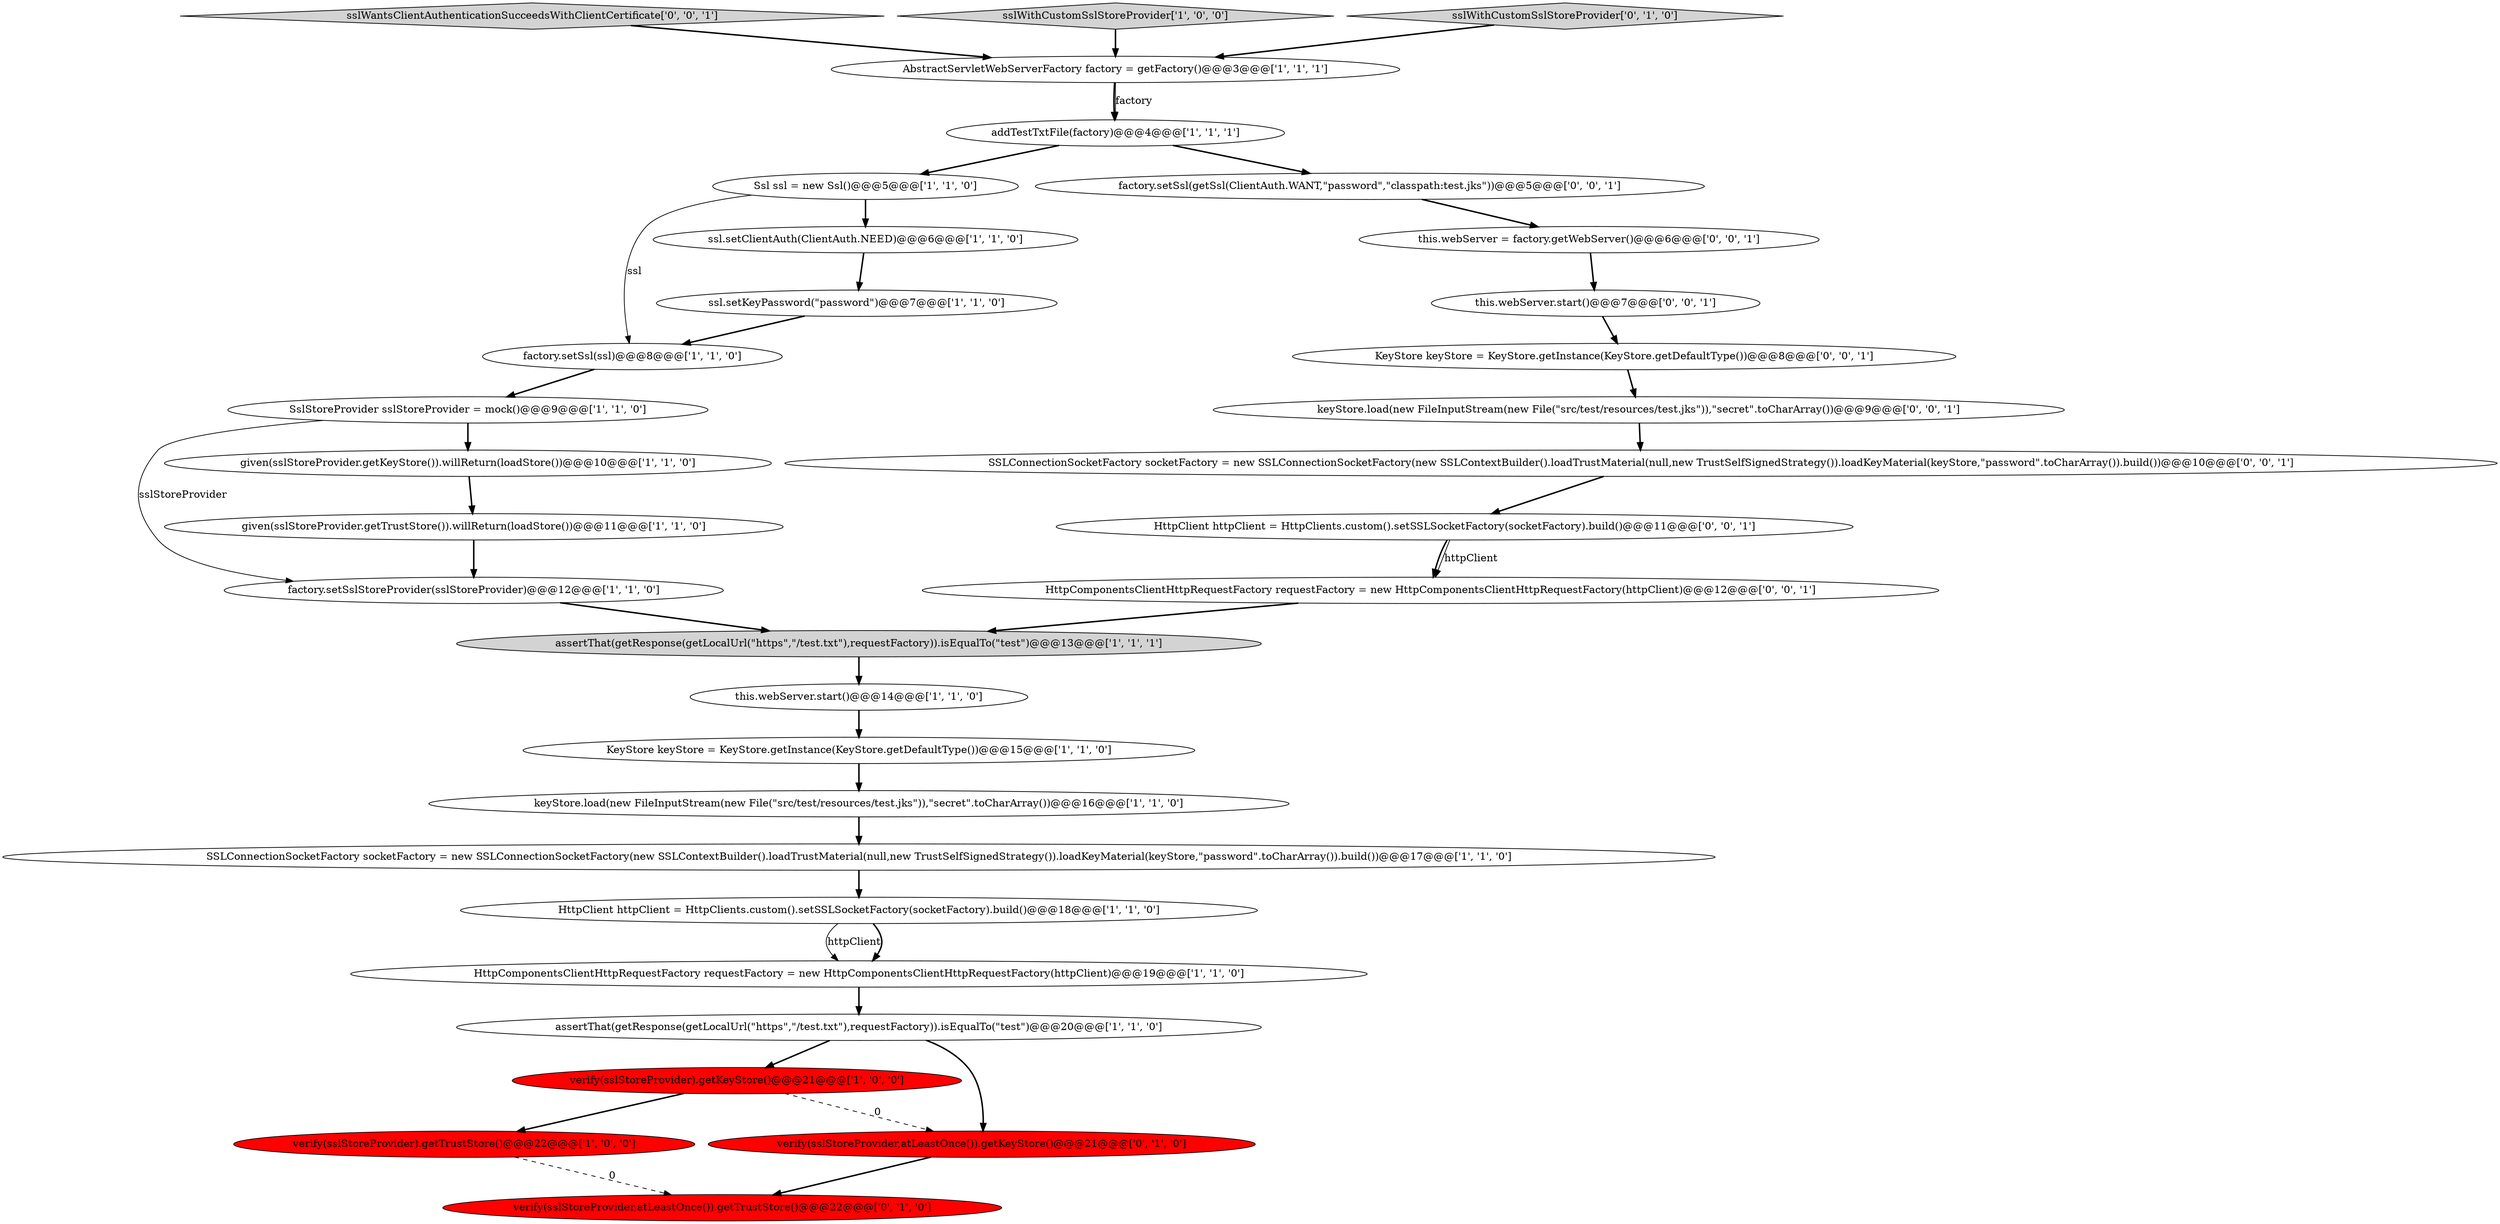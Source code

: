 digraph {
3 [style = filled, label = "HttpClient httpClient = HttpClients.custom().setSSLSocketFactory(socketFactory).build()@@@18@@@['1', '1', '0']", fillcolor = white, shape = ellipse image = "AAA0AAABBB1BBB"];
26 [style = filled, label = "HttpComponentsClientHttpRequestFactory requestFactory = new HttpComponentsClientHttpRequestFactory(httpClient)@@@12@@@['0', '0', '1']", fillcolor = white, shape = ellipse image = "AAA0AAABBB3BBB"];
4 [style = filled, label = "factory.setSsl(ssl)@@@8@@@['1', '1', '0']", fillcolor = white, shape = ellipse image = "AAA0AAABBB1BBB"];
32 [style = filled, label = "KeyStore keyStore = KeyStore.getInstance(KeyStore.getDefaultType())@@@8@@@['0', '0', '1']", fillcolor = white, shape = ellipse image = "AAA0AAABBB3BBB"];
17 [style = filled, label = "ssl.setKeyPassword(\"password\")@@@7@@@['1', '1', '0']", fillcolor = white, shape = ellipse image = "AAA0AAABBB1BBB"];
31 [style = filled, label = "sslWantsClientAuthenticationSucceedsWithClientCertificate['0', '0', '1']", fillcolor = lightgray, shape = diamond image = "AAA0AAABBB3BBB"];
15 [style = filled, label = "sslWithCustomSslStoreProvider['1', '0', '0']", fillcolor = lightgray, shape = diamond image = "AAA0AAABBB1BBB"];
19 [style = filled, label = "ssl.setClientAuth(ClientAuth.NEED)@@@6@@@['1', '1', '0']", fillcolor = white, shape = ellipse image = "AAA0AAABBB1BBB"];
20 [style = filled, label = "HttpComponentsClientHttpRequestFactory requestFactory = new HttpComponentsClientHttpRequestFactory(httpClient)@@@19@@@['1', '1', '0']", fillcolor = white, shape = ellipse image = "AAA0AAABBB1BBB"];
5 [style = filled, label = "KeyStore keyStore = KeyStore.getInstance(KeyStore.getDefaultType())@@@15@@@['1', '1', '0']", fillcolor = white, shape = ellipse image = "AAA0AAABBB1BBB"];
8 [style = filled, label = "Ssl ssl = new Ssl()@@@5@@@['1', '1', '0']", fillcolor = white, shape = ellipse image = "AAA0AAABBB1BBB"];
27 [style = filled, label = "SSLConnectionSocketFactory socketFactory = new SSLConnectionSocketFactory(new SSLContextBuilder().loadTrustMaterial(null,new TrustSelfSignedStrategy()).loadKeyMaterial(keyStore,\"password\".toCharArray()).build())@@@10@@@['0', '0', '1']", fillcolor = white, shape = ellipse image = "AAA0AAABBB3BBB"];
22 [style = filled, label = "sslWithCustomSslStoreProvider['0', '1', '0']", fillcolor = lightgray, shape = diamond image = "AAA0AAABBB2BBB"];
18 [style = filled, label = "verify(sslStoreProvider).getKeyStore()@@@21@@@['1', '0', '0']", fillcolor = red, shape = ellipse image = "AAA1AAABBB1BBB"];
28 [style = filled, label = "this.webServer = factory.getWebServer()@@@6@@@['0', '0', '1']", fillcolor = white, shape = ellipse image = "AAA0AAABBB3BBB"];
30 [style = filled, label = "this.webServer.start()@@@7@@@['0', '0', '1']", fillcolor = white, shape = ellipse image = "AAA0AAABBB3BBB"];
6 [style = filled, label = "verify(sslStoreProvider).getTrustStore()@@@22@@@['1', '0', '0']", fillcolor = red, shape = ellipse image = "AAA1AAABBB1BBB"];
14 [style = filled, label = "SSLConnectionSocketFactory socketFactory = new SSLConnectionSocketFactory(new SSLContextBuilder().loadTrustMaterial(null,new TrustSelfSignedStrategy()).loadKeyMaterial(keyStore,\"password\".toCharArray()).build())@@@17@@@['1', '1', '0']", fillcolor = white, shape = ellipse image = "AAA0AAABBB1BBB"];
7 [style = filled, label = "keyStore.load(new FileInputStream(new File(\"src/test/resources/test.jks\")),\"secret\".toCharArray())@@@16@@@['1', '1', '0']", fillcolor = white, shape = ellipse image = "AAA0AAABBB1BBB"];
0 [style = filled, label = "AbstractServletWebServerFactory factory = getFactory()@@@3@@@['1', '1', '1']", fillcolor = white, shape = ellipse image = "AAA0AAABBB1BBB"];
12 [style = filled, label = "given(sslStoreProvider.getTrustStore()).willReturn(loadStore())@@@11@@@['1', '1', '0']", fillcolor = white, shape = ellipse image = "AAA0AAABBB1BBB"];
29 [style = filled, label = "factory.setSsl(getSsl(ClientAuth.WANT,\"password\",\"classpath:test.jks\"))@@@5@@@['0', '0', '1']", fillcolor = white, shape = ellipse image = "AAA0AAABBB3BBB"];
25 [style = filled, label = "HttpClient httpClient = HttpClients.custom().setSSLSocketFactory(socketFactory).build()@@@11@@@['0', '0', '1']", fillcolor = white, shape = ellipse image = "AAA0AAABBB3BBB"];
9 [style = filled, label = "factory.setSslStoreProvider(sslStoreProvider)@@@12@@@['1', '1', '0']", fillcolor = white, shape = ellipse image = "AAA0AAABBB1BBB"];
23 [style = filled, label = "verify(sslStoreProvider,atLeastOnce()).getTrustStore()@@@22@@@['0', '1', '0']", fillcolor = red, shape = ellipse image = "AAA1AAABBB2BBB"];
11 [style = filled, label = "assertThat(getResponse(getLocalUrl(\"https\",\"/test.txt\"),requestFactory)).isEqualTo(\"test\")@@@20@@@['1', '1', '0']", fillcolor = white, shape = ellipse image = "AAA0AAABBB1BBB"];
21 [style = filled, label = "verify(sslStoreProvider,atLeastOnce()).getKeyStore()@@@21@@@['0', '1', '0']", fillcolor = red, shape = ellipse image = "AAA1AAABBB2BBB"];
16 [style = filled, label = "addTestTxtFile(factory)@@@4@@@['1', '1', '1']", fillcolor = white, shape = ellipse image = "AAA0AAABBB1BBB"];
13 [style = filled, label = "assertThat(getResponse(getLocalUrl(\"https\",\"/test.txt\"),requestFactory)).isEqualTo(\"test\")@@@13@@@['1', '1', '1']", fillcolor = lightgray, shape = ellipse image = "AAA0AAABBB1BBB"];
1 [style = filled, label = "SslStoreProvider sslStoreProvider = mock()@@@9@@@['1', '1', '0']", fillcolor = white, shape = ellipse image = "AAA0AAABBB1BBB"];
10 [style = filled, label = "this.webServer.start()@@@14@@@['1', '1', '0']", fillcolor = white, shape = ellipse image = "AAA0AAABBB1BBB"];
2 [style = filled, label = "given(sslStoreProvider.getKeyStore()).willReturn(loadStore())@@@10@@@['1', '1', '0']", fillcolor = white, shape = ellipse image = "AAA0AAABBB1BBB"];
24 [style = filled, label = "keyStore.load(new FileInputStream(new File(\"src/test/resources/test.jks\")),\"secret\".toCharArray())@@@9@@@['0', '0', '1']", fillcolor = white, shape = ellipse image = "AAA0AAABBB3BBB"];
3->20 [style = solid, label="httpClient"];
13->10 [style = bold, label=""];
14->3 [style = bold, label=""];
0->16 [style = bold, label=""];
8->4 [style = solid, label="ssl"];
16->8 [style = bold, label=""];
28->30 [style = bold, label=""];
8->19 [style = bold, label=""];
31->0 [style = bold, label=""];
11->21 [style = bold, label=""];
16->29 [style = bold, label=""];
30->32 [style = bold, label=""];
19->17 [style = bold, label=""];
20->11 [style = bold, label=""];
12->9 [style = bold, label=""];
11->18 [style = bold, label=""];
2->12 [style = bold, label=""];
26->13 [style = bold, label=""];
7->14 [style = bold, label=""];
29->28 [style = bold, label=""];
3->20 [style = bold, label=""];
10->5 [style = bold, label=""];
22->0 [style = bold, label=""];
0->16 [style = solid, label="factory"];
18->6 [style = bold, label=""];
18->21 [style = dashed, label="0"];
15->0 [style = bold, label=""];
25->26 [style = bold, label=""];
25->26 [style = solid, label="httpClient"];
1->9 [style = solid, label="sslStoreProvider"];
5->7 [style = bold, label=""];
4->1 [style = bold, label=""];
1->2 [style = bold, label=""];
32->24 [style = bold, label=""];
24->27 [style = bold, label=""];
27->25 [style = bold, label=""];
17->4 [style = bold, label=""];
6->23 [style = dashed, label="0"];
9->13 [style = bold, label=""];
21->23 [style = bold, label=""];
}
